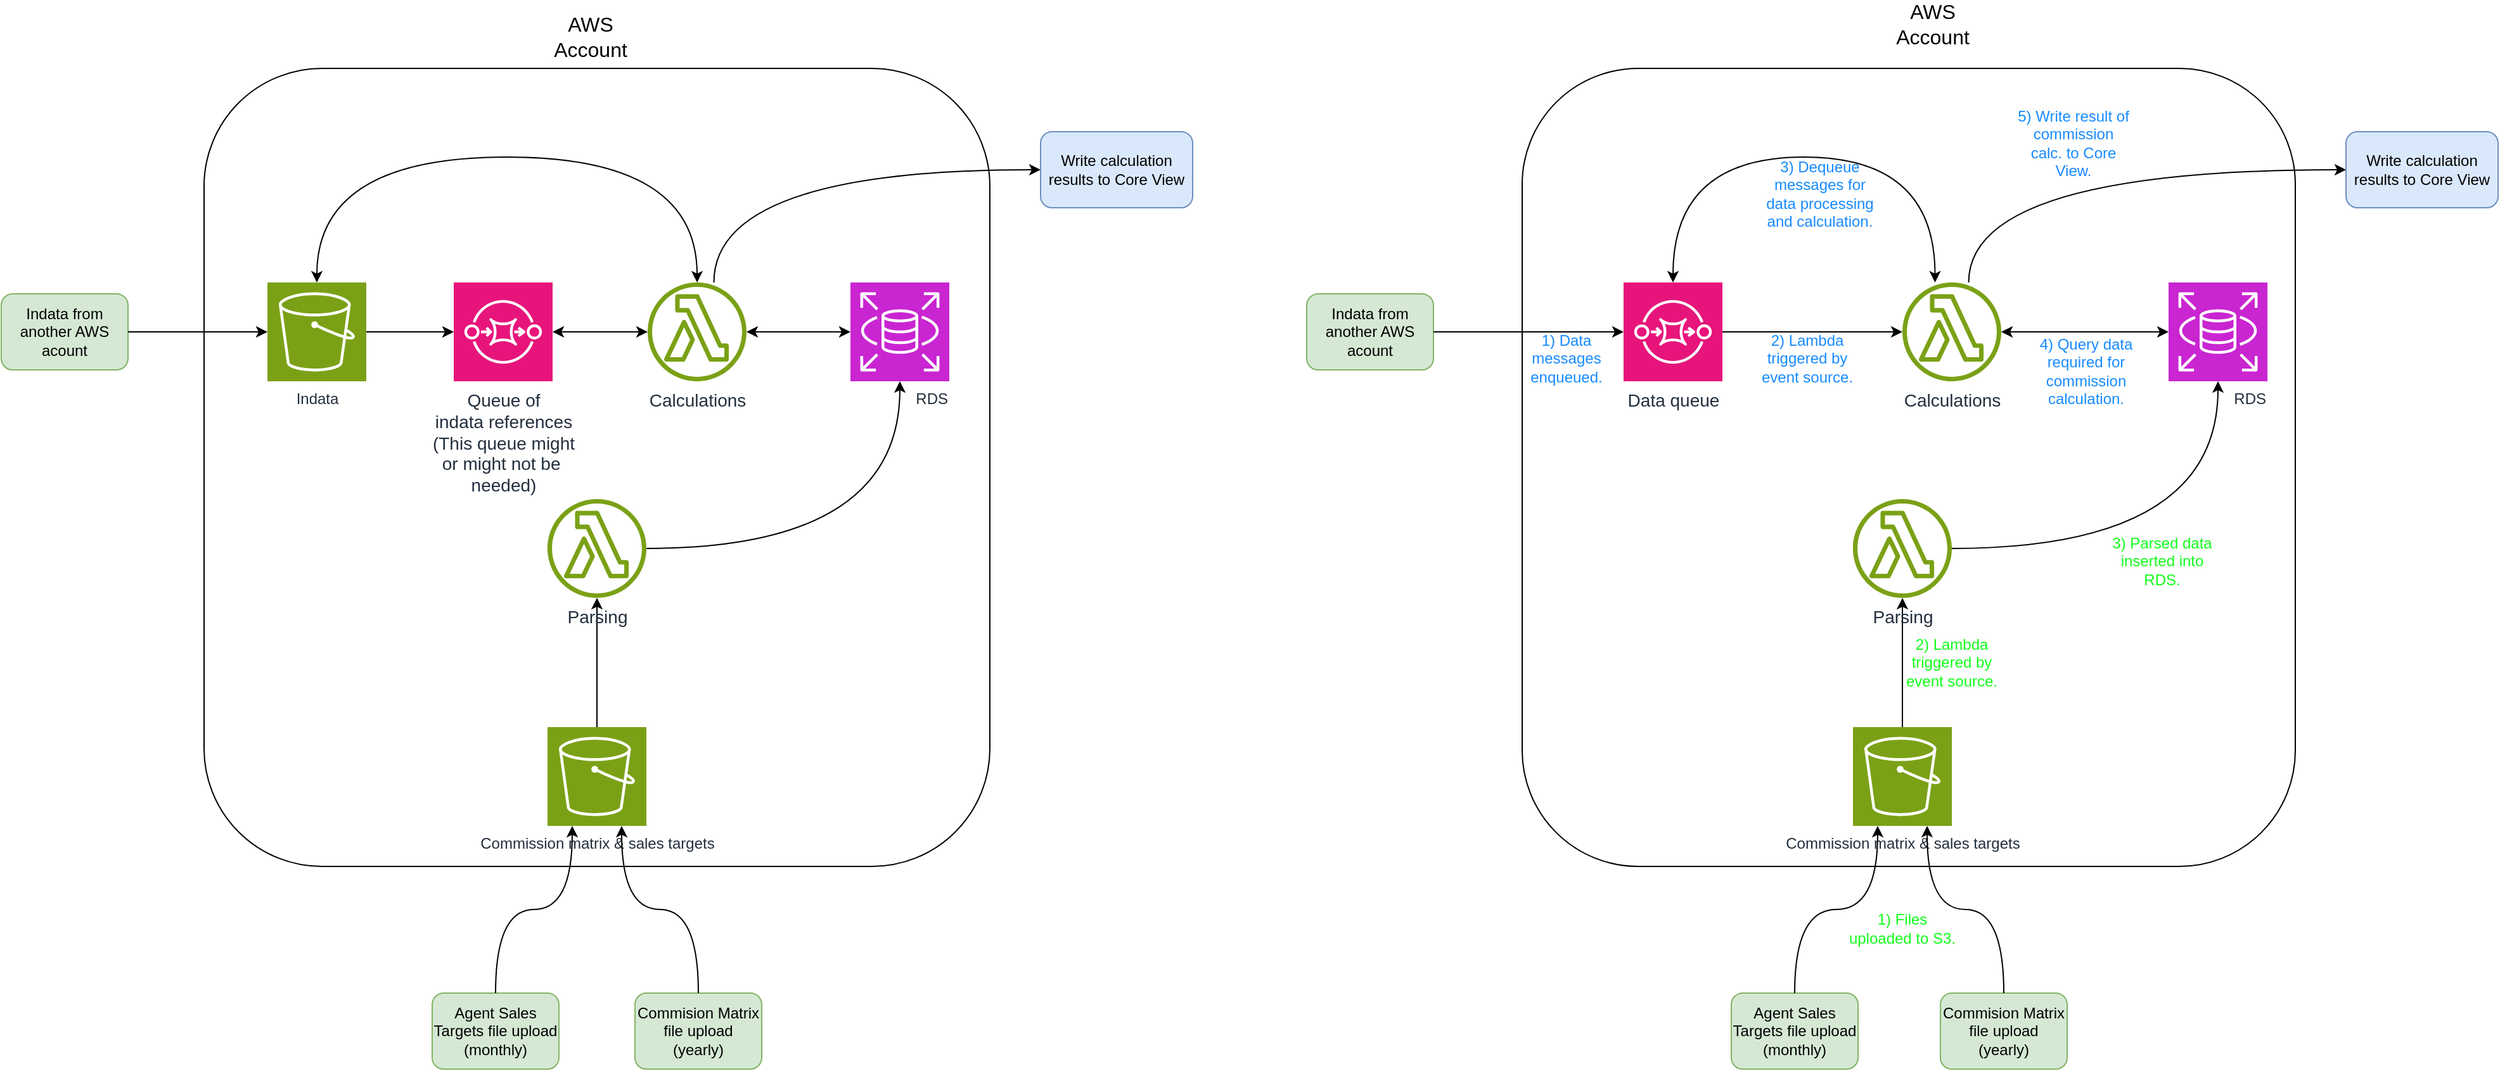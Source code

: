 <mxfile version="21.8.2" type="device">
  <diagram name="Page-1" id="cFhoA1uitKV5Xndn255D">
    <mxGraphModel dx="3468" dy="1034" grid="1" gridSize="10" guides="1" tooltips="1" connect="1" arrows="1" fold="1" page="1" pageScale="1" pageWidth="827" pageHeight="1169" math="0" shadow="0">
      <root>
        <mxCell id="0" />
        <mxCell id="1" parent="0" />
        <mxCell id="mz65zkfkWfSOpmvl6GEh-1" value="" style="rounded=1;whiteSpace=wrap;html=1;fillColor=none;" vertex="1" parent="1">
          <mxGeometry x="70" y="100" width="620" height="630" as="geometry" />
        </mxCell>
        <mxCell id="mz65zkfkWfSOpmvl6GEh-5" value="Indata from another AWS acount" style="rounded=1;whiteSpace=wrap;html=1;fillColor=#d5e8d4;strokeColor=#82b366;" vertex="1" parent="1">
          <mxGeometry x="-90" y="278" width="100" height="60" as="geometry" />
        </mxCell>
        <mxCell id="mz65zkfkWfSOpmvl6GEh-35" style="edgeStyle=orthogonalEdgeStyle;orthogonalLoop=1;jettySize=auto;html=1;startArrow=classic;startFill=1;curved=1;" edge="1" parent="1" source="mz65zkfkWfSOpmvl6GEh-6" target="mz65zkfkWfSOpmvl6GEh-11">
          <mxGeometry relative="1" as="geometry" />
        </mxCell>
        <mxCell id="mz65zkfkWfSOpmvl6GEh-57" style="edgeStyle=orthogonalEdgeStyle;orthogonalLoop=1;jettySize=auto;html=1;exitX=0.67;exitY=0;exitDx=0;exitDy=0;exitPerimeter=0;entryX=0;entryY=0.5;entryDx=0;entryDy=0;curved=1;" edge="1" parent="1" source="mz65zkfkWfSOpmvl6GEh-6" target="mz65zkfkWfSOpmvl6GEh-31">
          <mxGeometry relative="1" as="geometry" />
        </mxCell>
        <mxCell id="mz65zkfkWfSOpmvl6GEh-61" style="edgeStyle=orthogonalEdgeStyle;rounded=1;orthogonalLoop=1;jettySize=auto;html=1;startArrow=classic;startFill=1;" edge="1" parent="1" source="mz65zkfkWfSOpmvl6GEh-6" target="mz65zkfkWfSOpmvl6GEh-55">
          <mxGeometry relative="1" as="geometry" />
        </mxCell>
        <mxCell id="mz65zkfkWfSOpmvl6GEh-6" value="&lt;span style=&quot;font-size: 14px;&quot;&gt;Calculations&lt;/span&gt;" style="sketch=0;outlineConnect=0;fontColor=#232F3E;gradientColor=none;fillColor=#7AA116;strokeColor=none;dashed=0;verticalLabelPosition=bottom;verticalAlign=top;align=center;html=1;fontSize=12;fontStyle=0;aspect=fixed;pointerEvents=1;shape=mxgraph.aws4.lambda_function;points=[[0,0.2,0,0,0],[0,0.4,0,0,0],[0,0.6,0,0,0],[0,0.8,0,0,0],[0.33,0,0,0,0],[0.67,0,0,0,0],[1,0.2,0,0,0],[1,0.4,0,0,0],[1,0.6,0,0,0],[1,0.8,0,0,0]];" vertex="1" parent="1">
          <mxGeometry x="420" y="269" width="78" height="78" as="geometry" />
        </mxCell>
        <mxCell id="mz65zkfkWfSOpmvl6GEh-7" value="&lt;font style=&quot;font-size: 16px;&quot;&gt;AWS Account&lt;/font&gt;" style="text;html=1;strokeColor=none;fillColor=none;align=center;verticalAlign=middle;whiteSpace=wrap;rounded=0;" vertex="1" parent="1">
          <mxGeometry x="345" y="60" width="60" height="30" as="geometry" />
        </mxCell>
        <mxCell id="mz65zkfkWfSOpmvl6GEh-58" style="edgeStyle=orthogonalEdgeStyle;rounded=0;orthogonalLoop=1;jettySize=auto;html=1;" edge="1" parent="1" source="mz65zkfkWfSOpmvl6GEh-8" target="mz65zkfkWfSOpmvl6GEh-55">
          <mxGeometry relative="1" as="geometry" />
        </mxCell>
        <mxCell id="mz65zkfkWfSOpmvl6GEh-8" value="Indata&lt;br&gt;" style="sketch=0;points=[[0,0,0],[0.25,0,0],[0.5,0,0],[0.75,0,0],[1,0,0],[0,1,0],[0.25,1,0],[0.5,1,0],[0.75,1,0],[1,1,0],[0,0.25,0],[0,0.5,0],[0,0.75,0],[1,0.25,0],[1,0.5,0],[1,0.75,0]];outlineConnect=0;fontColor=#232F3E;fillColor=#7AA116;strokeColor=#ffffff;dashed=0;verticalLabelPosition=bottom;verticalAlign=top;align=center;html=1;fontSize=12;fontStyle=0;aspect=fixed;shape=mxgraph.aws4.resourceIcon;resIcon=mxgraph.aws4.s3;" vertex="1" parent="1">
          <mxGeometry x="120" y="269" width="78" height="78" as="geometry" />
        </mxCell>
        <mxCell id="mz65zkfkWfSOpmvl6GEh-11" value="&lt;div style=&quot;&quot;&gt;&lt;span style=&quot;background-color: initial;&quot;&gt;RDS&lt;/span&gt;&lt;/div&gt;" style="sketch=0;points=[[0,0,0],[0.25,0,0],[0.5,0,0],[0.75,0,0],[1,0,0],[0,1,0],[0.25,1,0],[0.5,1,0],[0.75,1,0],[1,1,0],[0,0.25,0],[0,0.5,0],[0,0.75,0],[1,0.25,0],[1,0.5,0],[1,0.75,0]];outlineConnect=0;fontColor=#232F3E;fillColor=#C925D1;strokeColor=#ffffff;dashed=0;verticalLabelPosition=bottom;verticalAlign=top;align=right;html=1;fontSize=12;fontStyle=0;aspect=fixed;shape=mxgraph.aws4.resourceIcon;resIcon=mxgraph.aws4.rds;" vertex="1" parent="1">
          <mxGeometry x="580" y="269" width="78" height="78" as="geometry" />
        </mxCell>
        <mxCell id="mz65zkfkWfSOpmvl6GEh-31" value="Write calculation results to Core View" style="rounded=1;whiteSpace=wrap;html=1;fillColor=#dae8fc;strokeColor=#6c8ebf;" vertex="1" parent="1">
          <mxGeometry x="730" y="150" width="120" height="60" as="geometry" />
        </mxCell>
        <mxCell id="mz65zkfkWfSOpmvl6GEh-39" style="edgeStyle=orthogonalEdgeStyle;orthogonalLoop=1;jettySize=auto;html=1;curved=1;" edge="1" parent="1" source="mz65zkfkWfSOpmvl6GEh-33" target="mz65zkfkWfSOpmvl6GEh-38">
          <mxGeometry relative="1" as="geometry" />
        </mxCell>
        <mxCell id="mz65zkfkWfSOpmvl6GEh-33" value="Commission matrix &amp;amp; sales targets" style="sketch=0;points=[[0,0,0],[0.25,0,0],[0.5,0,0],[0.75,0,0],[1,0,0],[0,1,0],[0.25,1,0],[0.5,1,0],[0.75,1,0],[1,1,0],[0,0.25,0],[0,0.5,0],[0,0.75,0],[1,0.25,0],[1,0.5,0],[1,0.75,0]];outlineConnect=0;fontColor=#232F3E;fillColor=#7AA116;strokeColor=#ffffff;dashed=0;verticalLabelPosition=bottom;verticalAlign=top;align=center;html=1;fontSize=12;fontStyle=0;aspect=fixed;shape=mxgraph.aws4.resourceIcon;resIcon=mxgraph.aws4.s3;" vertex="1" parent="1">
          <mxGeometry x="341" y="620" width="78" height="78" as="geometry" />
        </mxCell>
        <mxCell id="mz65zkfkWfSOpmvl6GEh-38" value="&lt;span style=&quot;font-size: 14px;&quot;&gt;Parsing&lt;/span&gt;" style="sketch=0;outlineConnect=0;fontColor=#232F3E;gradientColor=none;fillColor=#7AA116;strokeColor=none;dashed=0;verticalLabelPosition=bottom;verticalAlign=top;align=center;html=1;fontSize=12;fontStyle=0;aspect=fixed;pointerEvents=1;shape=mxgraph.aws4.lambda_function;points=[[0,0.2,0,0,0],[0,0.4,0,0,0],[0,0.6,0,0,0],[0,0.8,0,0,0],[0.33,0,0,0,0],[0.67,0,0,0,0],[1,0.2,0,0,0],[1,0.4,0,0,0],[1,0.6,0,0,0],[1,0.8,0,0,0]];" vertex="1" parent="1">
          <mxGeometry x="341" y="440" width="78" height="78" as="geometry" />
        </mxCell>
        <mxCell id="mz65zkfkWfSOpmvl6GEh-41" style="edgeStyle=orthogonalEdgeStyle;orthogonalLoop=1;jettySize=auto;html=1;entryX=0.5;entryY=1;entryDx=0;entryDy=0;entryPerimeter=0;curved=1;" edge="1" parent="1" source="mz65zkfkWfSOpmvl6GEh-38" target="mz65zkfkWfSOpmvl6GEh-11">
          <mxGeometry relative="1" as="geometry" />
        </mxCell>
        <mxCell id="mz65zkfkWfSOpmvl6GEh-43" value="Agent Sales Targets file upload (monthly)" style="rounded=1;whiteSpace=wrap;html=1;fillColor=#d5e8d4;strokeColor=#82b366;" vertex="1" parent="1">
          <mxGeometry x="250" y="830" width="100" height="60" as="geometry" />
        </mxCell>
        <mxCell id="mz65zkfkWfSOpmvl6GEh-44" value="Commision Matrix file upload (yearly)" style="rounded=1;whiteSpace=wrap;html=1;fillColor=#d5e8d4;strokeColor=#82b366;" vertex="1" parent="1">
          <mxGeometry x="410" y="830" width="100" height="60" as="geometry" />
        </mxCell>
        <mxCell id="mz65zkfkWfSOpmvl6GEh-49" style="edgeStyle=orthogonalEdgeStyle;orthogonalLoop=1;jettySize=auto;html=1;entryX=0;entryY=0.5;entryDx=0;entryDy=0;entryPerimeter=0;curved=1;" edge="1" parent="1" source="mz65zkfkWfSOpmvl6GEh-5" target="mz65zkfkWfSOpmvl6GEh-8">
          <mxGeometry relative="1" as="geometry" />
        </mxCell>
        <mxCell id="mz65zkfkWfSOpmvl6GEh-50" style="edgeStyle=orthogonalEdgeStyle;orthogonalLoop=1;jettySize=auto;html=1;entryX=0.25;entryY=1;entryDx=0;entryDy=0;entryPerimeter=0;curved=1;" edge="1" parent="1" source="mz65zkfkWfSOpmvl6GEh-43" target="mz65zkfkWfSOpmvl6GEh-33">
          <mxGeometry relative="1" as="geometry" />
        </mxCell>
        <mxCell id="mz65zkfkWfSOpmvl6GEh-51" style="edgeStyle=orthogonalEdgeStyle;orthogonalLoop=1;jettySize=auto;html=1;entryX=0.75;entryY=1;entryDx=0;entryDy=0;entryPerimeter=0;curved=1;" edge="1" parent="1" source="mz65zkfkWfSOpmvl6GEh-44" target="mz65zkfkWfSOpmvl6GEh-33">
          <mxGeometry relative="1" as="geometry" />
        </mxCell>
        <mxCell id="mz65zkfkWfSOpmvl6GEh-55" value="&lt;span style=&quot;font-size: 14px;&quot;&gt;Queue of&lt;br&gt;indata references &lt;br&gt;(This queue might&lt;br&gt;or might not be&amp;nbsp;&lt;br&gt;needed)&lt;br&gt;&lt;/span&gt;" style="sketch=0;points=[[0,0,0],[0.25,0,0],[0.5,0,0],[0.75,0,0],[1,0,0],[0,1,0],[0.25,1,0],[0.5,1,0],[0.75,1,0],[1,1,0],[0,0.25,0],[0,0.5,0],[0,0.75,0],[1,0.25,0],[1,0.5,0],[1,0.75,0]];outlineConnect=0;fontColor=#232F3E;fillColor=#E7157B;strokeColor=#ffffff;dashed=0;verticalLabelPosition=bottom;verticalAlign=top;align=center;html=1;fontSize=12;fontStyle=0;aspect=fixed;shape=mxgraph.aws4.resourceIcon;resIcon=mxgraph.aws4.sqs;" vertex="1" parent="1">
          <mxGeometry x="267" y="269" width="78" height="78" as="geometry" />
        </mxCell>
        <mxCell id="mz65zkfkWfSOpmvl6GEh-60" style="edgeStyle=orthogonalEdgeStyle;orthogonalLoop=1;jettySize=auto;html=1;entryX=0.5;entryY=0;entryDx=0;entryDy=0;entryPerimeter=0;curved=1;startArrow=classic;startFill=1;" edge="1" parent="1" source="mz65zkfkWfSOpmvl6GEh-6" target="mz65zkfkWfSOpmvl6GEh-8">
          <mxGeometry relative="1" as="geometry">
            <Array as="points">
              <mxPoint x="459" y="170" />
              <mxPoint x="159" y="170" />
            </Array>
          </mxGeometry>
        </mxCell>
        <mxCell id="mz65zkfkWfSOpmvl6GEh-64" value="" style="rounded=1;whiteSpace=wrap;html=1;fillColor=none;" vertex="1" parent="1">
          <mxGeometry x="1110" y="100" width="610" height="630" as="geometry" />
        </mxCell>
        <mxCell id="mz65zkfkWfSOpmvl6GEh-65" value="Indata from another AWS acount" style="rounded=1;whiteSpace=wrap;html=1;fillColor=#d5e8d4;strokeColor=#82b366;" vertex="1" parent="1">
          <mxGeometry x="940" y="278" width="100" height="60" as="geometry" />
        </mxCell>
        <mxCell id="mz65zkfkWfSOpmvl6GEh-66" style="edgeStyle=orthogonalEdgeStyle;orthogonalLoop=1;jettySize=auto;html=1;startArrow=classic;startFill=1;curved=1;" edge="1" parent="1" source="mz65zkfkWfSOpmvl6GEh-69" target="mz65zkfkWfSOpmvl6GEh-73">
          <mxGeometry relative="1" as="geometry" />
        </mxCell>
        <mxCell id="mz65zkfkWfSOpmvl6GEh-67" style="edgeStyle=orthogonalEdgeStyle;orthogonalLoop=1;jettySize=auto;html=1;exitX=0.67;exitY=0;exitDx=0;exitDy=0;exitPerimeter=0;entryX=0;entryY=0.5;entryDx=0;entryDy=0;curved=1;" edge="1" parent="1" source="mz65zkfkWfSOpmvl6GEh-69" target="mz65zkfkWfSOpmvl6GEh-74">
          <mxGeometry relative="1" as="geometry" />
        </mxCell>
        <mxCell id="mz65zkfkWfSOpmvl6GEh-68" style="edgeStyle=orthogonalEdgeStyle;rounded=1;orthogonalLoop=1;jettySize=auto;html=1;startArrow=classic;startFill=1;endArrow=none;endFill=0;" edge="1" parent="1" source="mz65zkfkWfSOpmvl6GEh-69" target="mz65zkfkWfSOpmvl6GEh-84">
          <mxGeometry relative="1" as="geometry" />
        </mxCell>
        <mxCell id="mz65zkfkWfSOpmvl6GEh-69" value="&lt;span style=&quot;font-size: 14px;&quot;&gt;Calculations&lt;/span&gt;" style="sketch=0;outlineConnect=0;fontColor=#232F3E;gradientColor=none;fillColor=#7AA116;strokeColor=none;dashed=0;verticalLabelPosition=bottom;verticalAlign=top;align=center;html=1;fontSize=12;fontStyle=0;aspect=fixed;pointerEvents=1;shape=mxgraph.aws4.lambda_function;points=[[0,0.2,0,0,0],[0,0.4,0,0,0],[0,0.6,0,0,0],[0,0.8,0,0,0],[0.33,0,0,0,0],[0.67,0,0,0,0],[1,0.2,0,0,0],[1,0.4,0,0,0],[1,0.6,0,0,0],[1,0.8,0,0,0]];" vertex="1" parent="1">
          <mxGeometry x="1410" y="269" width="78" height="78" as="geometry" />
        </mxCell>
        <mxCell id="mz65zkfkWfSOpmvl6GEh-70" value="&lt;font style=&quot;font-size: 16px;&quot;&gt;AWS Account&lt;/font&gt;" style="text;html=1;strokeColor=none;fillColor=none;align=center;verticalAlign=middle;whiteSpace=wrap;rounded=0;" vertex="1" parent="1">
          <mxGeometry x="1404" y="50" width="60" height="30" as="geometry" />
        </mxCell>
        <mxCell id="mz65zkfkWfSOpmvl6GEh-73" value="&lt;div style=&quot;&quot;&gt;&lt;span style=&quot;background-color: initial;&quot;&gt;RDS&lt;/span&gt;&lt;/div&gt;" style="sketch=0;points=[[0,0,0],[0.25,0,0],[0.5,0,0],[0.75,0,0],[1,0,0],[0,1,0],[0.25,1,0],[0.5,1,0],[0.75,1,0],[1,1,0],[0,0.25,0],[0,0.5,0],[0,0.75,0],[1,0.25,0],[1,0.5,0],[1,0.75,0]];outlineConnect=0;fontColor=#232F3E;fillColor=#C925D1;strokeColor=#ffffff;dashed=0;verticalLabelPosition=bottom;verticalAlign=top;align=right;html=1;fontSize=12;fontStyle=0;aspect=fixed;shape=mxgraph.aws4.resourceIcon;resIcon=mxgraph.aws4.rds;" vertex="1" parent="1">
          <mxGeometry x="1620" y="269" width="78" height="78" as="geometry" />
        </mxCell>
        <mxCell id="mz65zkfkWfSOpmvl6GEh-74" value="Write calculation results to Core View" style="rounded=1;whiteSpace=wrap;html=1;fillColor=#dae8fc;strokeColor=#6c8ebf;" vertex="1" parent="1">
          <mxGeometry x="1760" y="150" width="120" height="60" as="geometry" />
        </mxCell>
        <mxCell id="mz65zkfkWfSOpmvl6GEh-75" style="edgeStyle=orthogonalEdgeStyle;orthogonalLoop=1;jettySize=auto;html=1;curved=1;" edge="1" parent="1" source="mz65zkfkWfSOpmvl6GEh-76" target="mz65zkfkWfSOpmvl6GEh-77">
          <mxGeometry relative="1" as="geometry" />
        </mxCell>
        <mxCell id="mz65zkfkWfSOpmvl6GEh-76" value="Commission matrix &amp;amp; sales targets" style="sketch=0;points=[[0,0,0],[0.25,0,0],[0.5,0,0],[0.75,0,0],[1,0,0],[0,1,0],[0.25,1,0],[0.5,1,0],[0.75,1,0],[1,1,0],[0,0.25,0],[0,0.5,0],[0,0.75,0],[1,0.25,0],[1,0.5,0],[1,0.75,0]];outlineConnect=0;fontColor=#232F3E;fillColor=#7AA116;strokeColor=#ffffff;dashed=0;verticalLabelPosition=bottom;verticalAlign=top;align=center;html=1;fontSize=12;fontStyle=0;aspect=fixed;shape=mxgraph.aws4.resourceIcon;resIcon=mxgraph.aws4.s3;" vertex="1" parent="1">
          <mxGeometry x="1371" y="620" width="78" height="78" as="geometry" />
        </mxCell>
        <mxCell id="mz65zkfkWfSOpmvl6GEh-77" value="&lt;span style=&quot;font-size: 14px;&quot;&gt;Parsing&lt;/span&gt;" style="sketch=0;outlineConnect=0;fontColor=#232F3E;gradientColor=none;fillColor=#7AA116;strokeColor=none;dashed=0;verticalLabelPosition=bottom;verticalAlign=top;align=center;html=1;fontSize=12;fontStyle=0;aspect=fixed;pointerEvents=1;shape=mxgraph.aws4.lambda_function;points=[[0,0.2,0,0,0],[0,0.4,0,0,0],[0,0.6,0,0,0],[0,0.8,0,0,0],[0.33,0,0,0,0],[0.67,0,0,0,0],[1,0.2,0,0,0],[1,0.4,0,0,0],[1,0.6,0,0,0],[1,0.8,0,0,0]];" vertex="1" parent="1">
          <mxGeometry x="1371" y="440" width="78" height="78" as="geometry" />
        </mxCell>
        <mxCell id="mz65zkfkWfSOpmvl6GEh-78" style="edgeStyle=orthogonalEdgeStyle;orthogonalLoop=1;jettySize=auto;html=1;entryX=0.5;entryY=1;entryDx=0;entryDy=0;entryPerimeter=0;curved=1;" edge="1" parent="1" source="mz65zkfkWfSOpmvl6GEh-77" target="mz65zkfkWfSOpmvl6GEh-73">
          <mxGeometry relative="1" as="geometry" />
        </mxCell>
        <mxCell id="mz65zkfkWfSOpmvl6GEh-79" value="Agent Sales Targets file upload (monthly)" style="rounded=1;whiteSpace=wrap;html=1;fillColor=#d5e8d4;strokeColor=#82b366;" vertex="1" parent="1">
          <mxGeometry x="1275" y="830" width="100" height="60" as="geometry" />
        </mxCell>
        <mxCell id="mz65zkfkWfSOpmvl6GEh-80" value="Commision Matrix file upload (yearly)" style="rounded=1;whiteSpace=wrap;html=1;fillColor=#d5e8d4;strokeColor=#82b366;" vertex="1" parent="1">
          <mxGeometry x="1440" y="830" width="100" height="60" as="geometry" />
        </mxCell>
        <mxCell id="mz65zkfkWfSOpmvl6GEh-81" style="edgeStyle=orthogonalEdgeStyle;orthogonalLoop=1;jettySize=auto;html=1;entryX=0;entryY=0.5;entryDx=0;entryDy=0;entryPerimeter=0;curved=1;" edge="1" parent="1" source="mz65zkfkWfSOpmvl6GEh-65" target="mz65zkfkWfSOpmvl6GEh-84">
          <mxGeometry relative="1" as="geometry">
            <mxPoint x="1150" y="308" as="targetPoint" />
          </mxGeometry>
        </mxCell>
        <mxCell id="mz65zkfkWfSOpmvl6GEh-82" style="edgeStyle=orthogonalEdgeStyle;orthogonalLoop=1;jettySize=auto;html=1;entryX=0.25;entryY=1;entryDx=0;entryDy=0;entryPerimeter=0;curved=1;" edge="1" parent="1" source="mz65zkfkWfSOpmvl6GEh-79" target="mz65zkfkWfSOpmvl6GEh-76">
          <mxGeometry relative="1" as="geometry" />
        </mxCell>
        <mxCell id="mz65zkfkWfSOpmvl6GEh-83" style="edgeStyle=orthogonalEdgeStyle;orthogonalLoop=1;jettySize=auto;html=1;entryX=0.75;entryY=1;entryDx=0;entryDy=0;entryPerimeter=0;curved=1;" edge="1" parent="1" source="mz65zkfkWfSOpmvl6GEh-80" target="mz65zkfkWfSOpmvl6GEh-76">
          <mxGeometry relative="1" as="geometry" />
        </mxCell>
        <mxCell id="mz65zkfkWfSOpmvl6GEh-84" value="&lt;span style=&quot;font-size: 14px;&quot;&gt;Data queue&lt;br&gt;&lt;/span&gt;" style="sketch=0;points=[[0,0,0],[0.25,0,0],[0.5,0,0],[0.75,0,0],[1,0,0],[0,1,0],[0.25,1,0],[0.5,1,0],[0.75,1,0],[1,1,0],[0,0.25,0],[0,0.5,0],[0,0.75,0],[1,0.25,0],[1,0.5,0],[1,0.75,0]];outlineConnect=0;fontColor=#232F3E;fillColor=#E7157B;strokeColor=#ffffff;dashed=0;verticalLabelPosition=bottom;verticalAlign=top;align=center;html=1;fontSize=12;fontStyle=0;aspect=fixed;shape=mxgraph.aws4.resourceIcon;resIcon=mxgraph.aws4.sqs;" vertex="1" parent="1">
          <mxGeometry x="1190" y="269" width="78" height="78" as="geometry" />
        </mxCell>
        <mxCell id="mz65zkfkWfSOpmvl6GEh-85" style="edgeStyle=orthogonalEdgeStyle;orthogonalLoop=1;jettySize=auto;html=1;entryX=0.5;entryY=0;entryDx=0;entryDy=0;entryPerimeter=0;curved=1;startArrow=classic;startFill=1;exitX=0.33;exitY=0;exitDx=0;exitDy=0;exitPerimeter=0;" edge="1" parent="1" source="mz65zkfkWfSOpmvl6GEh-69" target="mz65zkfkWfSOpmvl6GEh-84">
          <mxGeometry relative="1" as="geometry">
            <Array as="points">
              <mxPoint x="1436" y="170" />
              <mxPoint x="1229" y="170" />
            </Array>
            <mxPoint x="1189" y="269" as="targetPoint" />
          </mxGeometry>
        </mxCell>
        <mxCell id="mz65zkfkWfSOpmvl6GEh-86" value="1) Data messages enqueued." style="text;html=1;strokeColor=none;fillColor=none;align=center;verticalAlign=middle;whiteSpace=wrap;rounded=0;fontColor=#178BFF;" vertex="1" parent="1">
          <mxGeometry x="1100" y="300" width="90" height="58" as="geometry" />
        </mxCell>
        <mxCell id="mz65zkfkWfSOpmvl6GEh-87" value="2) Lambda triggered by event source." style="text;html=1;strokeColor=none;fillColor=none;align=center;verticalAlign=middle;whiteSpace=wrap;rounded=0;fontColor=#178BFF;" vertex="1" parent="1">
          <mxGeometry x="1290" y="300" width="90" height="58" as="geometry" />
        </mxCell>
        <mxCell id="mz65zkfkWfSOpmvl6GEh-88" value="3) Dequeue messages for data processing and calculation." style="text;html=1;strokeColor=none;fillColor=none;align=center;verticalAlign=middle;whiteSpace=wrap;rounded=0;fontColor=#178BFF;" vertex="1" parent="1">
          <mxGeometry x="1300" y="170" width="90" height="58" as="geometry" />
        </mxCell>
        <mxCell id="mz65zkfkWfSOpmvl6GEh-89" value="4) Query data required for commission calculation." style="text;html=1;strokeColor=none;fillColor=none;align=center;verticalAlign=middle;whiteSpace=wrap;rounded=0;fontColor=#178BFF;" vertex="1" parent="1">
          <mxGeometry x="1510" y="310" width="90" height="58" as="geometry" />
        </mxCell>
        <mxCell id="mz65zkfkWfSOpmvl6GEh-90" value="5) Write result of commission calc. to Core View." style="text;html=1;strokeColor=none;fillColor=none;align=center;verticalAlign=middle;whiteSpace=wrap;rounded=0;fontColor=#178BFF;" vertex="1" parent="1">
          <mxGeometry x="1500" y="130" width="90" height="58" as="geometry" />
        </mxCell>
        <mxCell id="mz65zkfkWfSOpmvl6GEh-91" value="1) Files uploaded to S3." style="text;html=1;strokeColor=none;fillColor=none;align=center;verticalAlign=middle;whiteSpace=wrap;rounded=0;fontColor=#12FF1A;" vertex="1" parent="1">
          <mxGeometry x="1365" y="750" width="90" height="58" as="geometry" />
        </mxCell>
        <mxCell id="mz65zkfkWfSOpmvl6GEh-92" value="2) Lambda triggered by event source." style="text;html=1;strokeColor=none;fillColor=none;align=center;verticalAlign=middle;whiteSpace=wrap;rounded=0;fontColor=#12FF1A;" vertex="1" parent="1">
          <mxGeometry x="1404" y="540" width="90" height="58" as="geometry" />
        </mxCell>
        <mxCell id="mz65zkfkWfSOpmvl6GEh-93" value="3) Parsed data inserted into RDS." style="text;html=1;strokeColor=none;fillColor=none;align=center;verticalAlign=middle;whiteSpace=wrap;rounded=0;fontColor=#12FF1A;" vertex="1" parent="1">
          <mxGeometry x="1570" y="460" width="90" height="58" as="geometry" />
        </mxCell>
      </root>
    </mxGraphModel>
  </diagram>
</mxfile>
